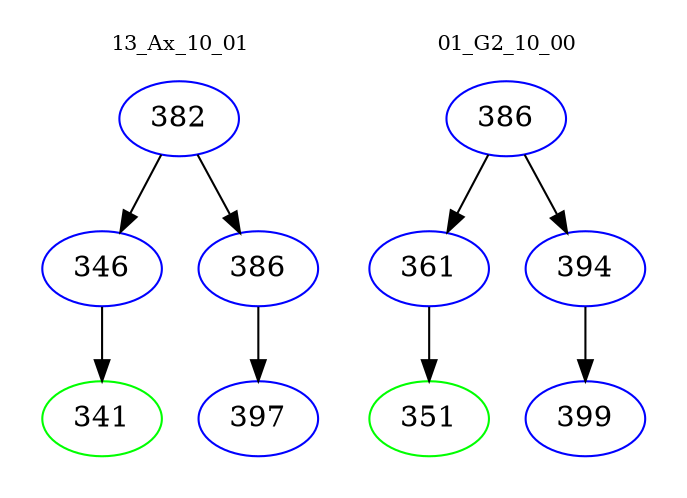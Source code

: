 digraph{
subgraph cluster_0 {
color = white
label = "13_Ax_10_01";
fontsize=10;
T0_382 [label="382", color="blue"]
T0_382 -> T0_346 [color="black"]
T0_346 [label="346", color="blue"]
T0_346 -> T0_341 [color="black"]
T0_341 [label="341", color="green"]
T0_382 -> T0_386 [color="black"]
T0_386 [label="386", color="blue"]
T0_386 -> T0_397 [color="black"]
T0_397 [label="397", color="blue"]
}
subgraph cluster_1 {
color = white
label = "01_G2_10_00";
fontsize=10;
T1_386 [label="386", color="blue"]
T1_386 -> T1_361 [color="black"]
T1_361 [label="361", color="blue"]
T1_361 -> T1_351 [color="black"]
T1_351 [label="351", color="green"]
T1_386 -> T1_394 [color="black"]
T1_394 [label="394", color="blue"]
T1_394 -> T1_399 [color="black"]
T1_399 [label="399", color="blue"]
}
}
